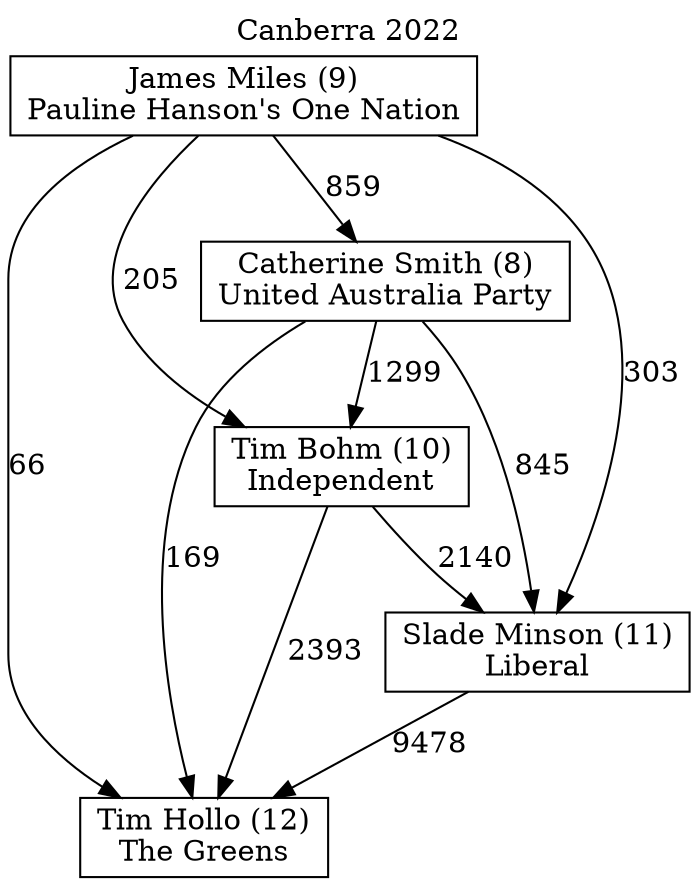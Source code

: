 // House preference flow
digraph "Tim Hollo (12)_Canberra_2022" {
	graph [label="Canberra 2022" labelloc=t mclimit=10]
	node [shape=box]
	"James Miles (9)" [label="James Miles (9)
Pauline Hanson's One Nation"]
	"Tim Bohm (10)" [label="Tim Bohm (10)
Independent"]
	"Catherine Smith (8)" [label="Catherine Smith (8)
United Australia Party"]
	"Slade Minson (11)" [label="Slade Minson (11)
Liberal"]
	"Tim Hollo (12)" [label="Tim Hollo (12)
The Greens"]
	"Catherine Smith (8)" -> "Tim Bohm (10)" [label=1299]
	"James Miles (9)" -> "Tim Bohm (10)" [label=205]
	"James Miles (9)" -> "Tim Hollo (12)" [label=66]
	"Tim Bohm (10)" -> "Tim Hollo (12)" [label=2393]
	"Tim Bohm (10)" -> "Slade Minson (11)" [label=2140]
	"James Miles (9)" -> "Catherine Smith (8)" [label=859]
	"Catherine Smith (8)" -> "Slade Minson (11)" [label=845]
	"Catherine Smith (8)" -> "Tim Hollo (12)" [label=169]
	"James Miles (9)" -> "Slade Minson (11)" [label=303]
	"Slade Minson (11)" -> "Tim Hollo (12)" [label=9478]
}
